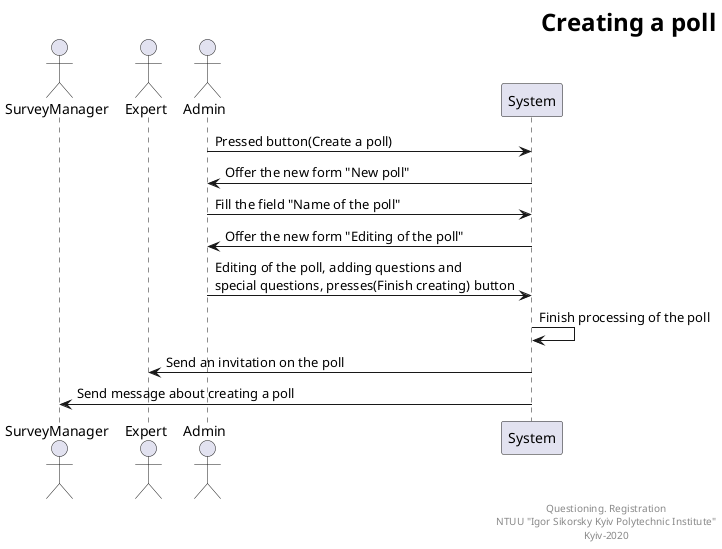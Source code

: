 @startuml
right header
<font size=24 color=black><b>Creating a poll
end header

actor Admin
actor SurveyManager as SM
actor Expert as EX

participant SM order 30
participant EX order 20
participant Admin order 10

Admin -> System: Pressed button(Create a poll)
System -> Admin: Offer the new form "New poll"
Admin -> System: Fill the field "Name of the poll"
System -> Admin: Offer the new form "Editing of the poll"
Admin -> System: Editing of the poll, adding questions and \nspecial questions, presses(Finish creating) button
System -> System: Finish processing of the poll
System -> EX: Send an invitation on the poll
System -> SM: Send message about creating a poll

right footer
Questioning. Registration
NTUU "Igor Sikorsky Kyiv Polytechnic Institute"
Kyiv-2020
end footer
@enduml
